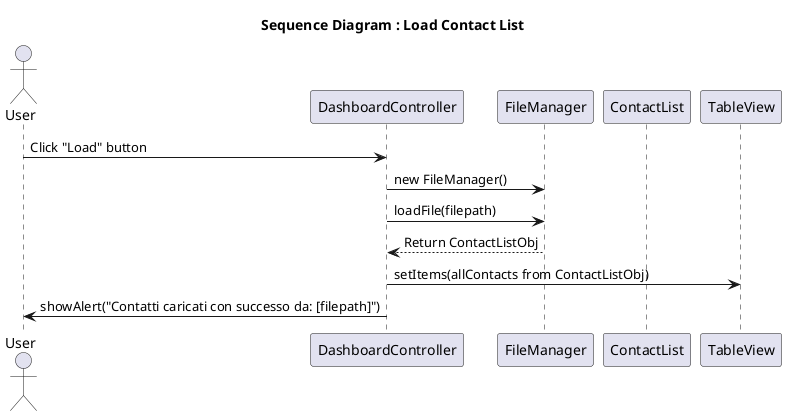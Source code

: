 @startuml
title Sequence Diagram : Load Contact List

actor User
participant DashboardController
participant FileManager
participant "ContactList" as ContactListObj
participant TableView

User -> DashboardController: Click "Load" button
DashboardController -> FileManager: new FileManager()
DashboardController -> FileManager: loadFile(filepath)
FileManager --> DashboardController: Return ContactListObj
DashboardController -> TableView: setItems(allContacts from ContactListObj)
DashboardController -> User: showAlert("Contatti caricati con successo da: [filepath]")
@enduml